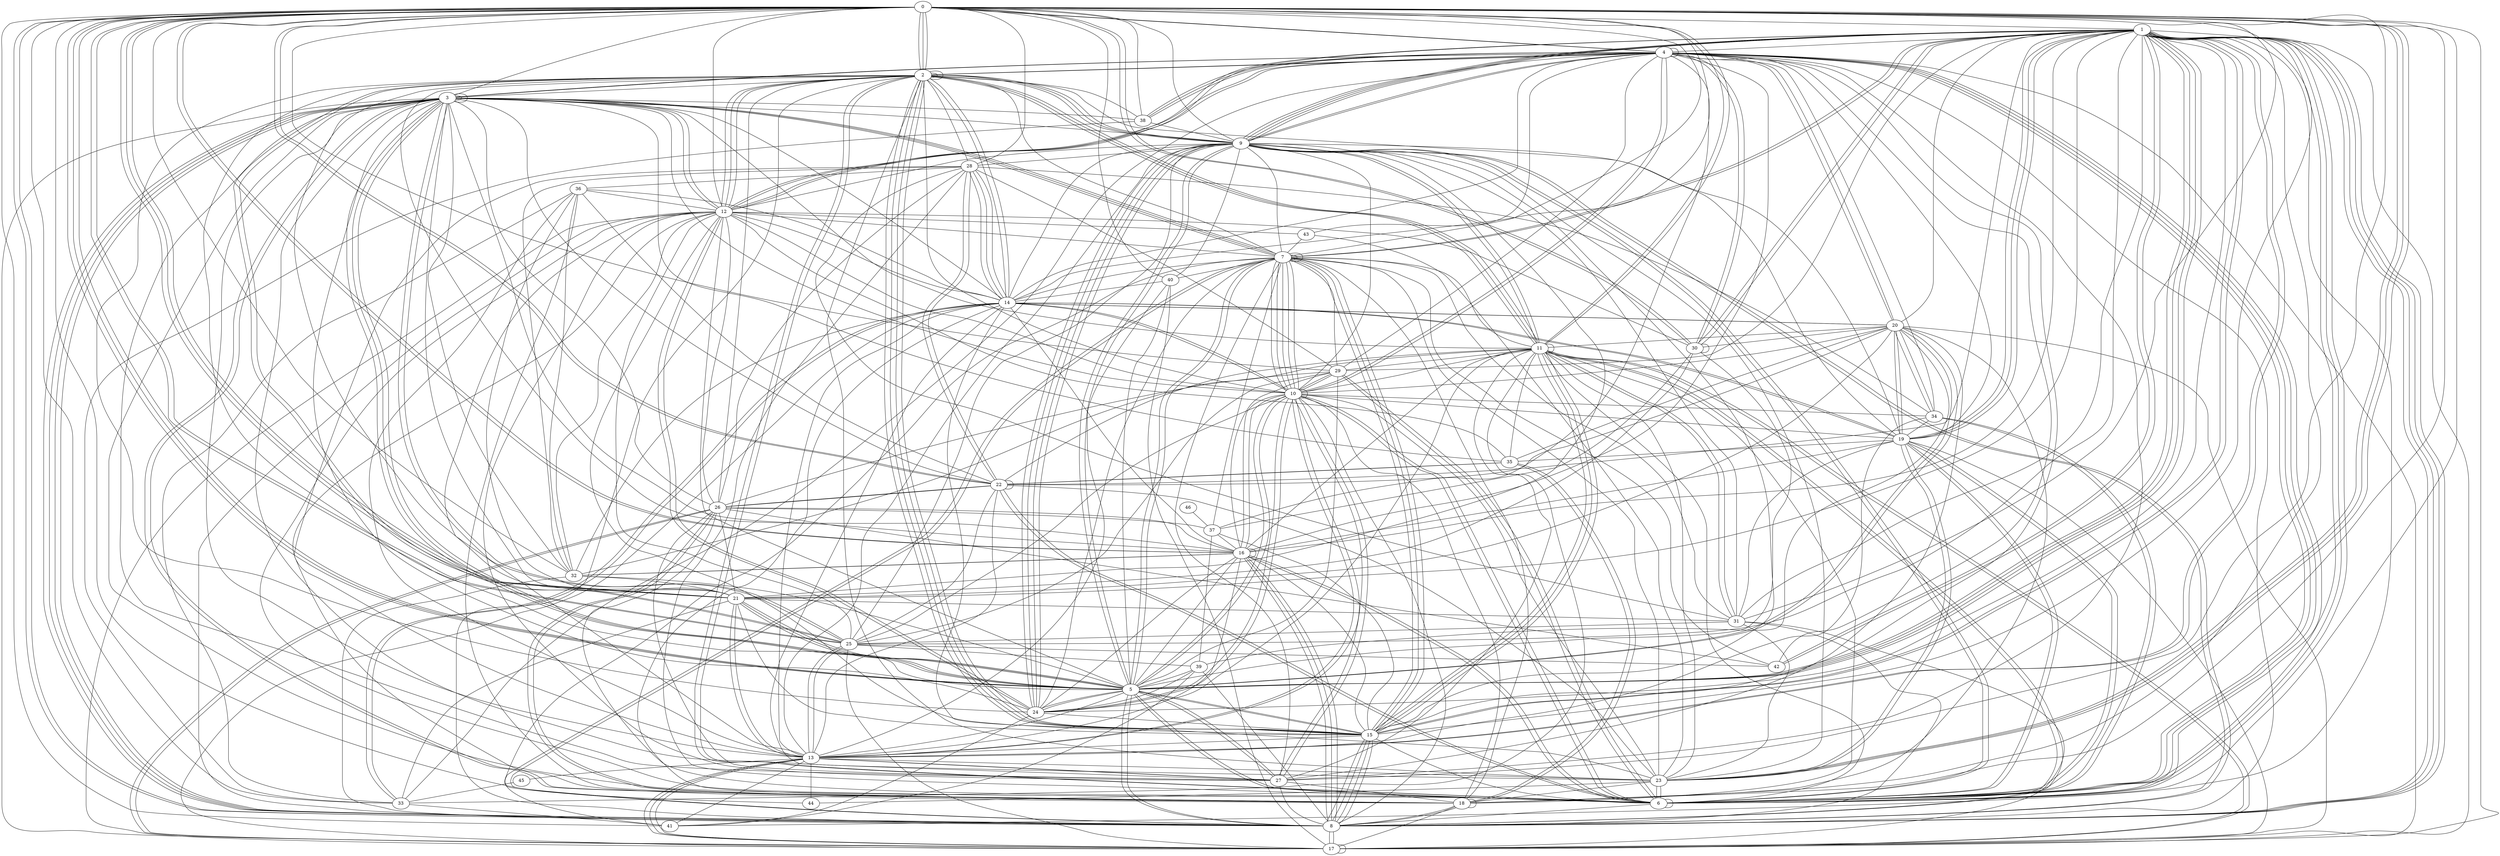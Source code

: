 graph G {
0;
1;
2;
3;
4;
5;
6;
7;
8;
9;
10;
11;
12;
13;
14;
15;
16;
17;
18;
19;
20;
21;
22;
23;
24;
25;
26;
27;
28;
29;
30;
31;
32;
33;
34;
35;
36;
37;
38;
39;
40;
41;
42;
43;
44;
45;
46;
13--10 ;
5--2 ;
11--15 ;
41--1 ;
7--14 ;
17--11 ;
22--26 ;
16--16 ;
7--1 ;
2--15 ;
13--10 ;
0--2 ;
18--3 ;
0--23 ;
15--2 ;
3--38 ;
9--5 ;
21--0 ;
23--18 ;
1--6 ;
30--1 ;
9--7 ;
13--34 ;
5--6 ;
3--24 ;
2--25 ;
16--6 ;
4--16 ;
12--7 ;
35--20 ;
8--32 ;
20--27 ;
6--4 ;
3--7 ;
0--2 ;
1--4 ;
2--2 ;
32--5 ;
31--11 ;
2--25 ;
12--5 ;
13--1 ;
0--16 ;
1--8 ;
42--1 ;
23--43 ;
7--5 ;
0--12 ;
6--29 ;
4--14 ;
2--10 ;
24--16 ;
1--5 ;
24--9 ;
17--26 ;
26--18 ;
4--2 ;
16--0 ;
26--37 ;
2--38 ;
13--16 ;
6--8 ;
23--44 ;
3--25 ;
27--18 ;
0--17 ;
3--4 ;
8--7 ;
32--0 ;
13--44 ;
1--16 ;
6--10 ;
3--3 ;
37--7 ;
15--13 ;
38--9 ;
19--6 ;
0--38 ;
3--8 ;
33--14 ;
26--2 ;
15--2 ;
16--19 ;
24--15 ;
17--13 ;
14--12 ;
31--7 ;
12--43 ;
17--18 ;
16--32 ;
25--3 ;
7--0 ;
4--6 ;
2--9 ;
2--11 ;
13--22 ;
1--9 ;
4--20 ;
39--20 ;
30--0 ;
11--8 ;
23--10 ;
26--28 ;
6--15 ;
5--20 ;
0--22 ;
10--3 ;
18--7 ;
24--7 ;
0--4 ;
2--24 ;
3--7 ;
10--10 ;
42--1 ;
9--10 ;
10--14 ;
8--31 ;
15--1 ;
14--2 ;
7--7 ;
27--13 ;
9--28 ;
9--4 ;
33--0 ;
11--16 ;
28--29 ;
46--37 ;
19--35 ;
15--11 ;
11--11 ;
14--16 ;
18--26 ;
0--27 ;
21--2 ;
13--27 ;
8--15 ;
5--3 ;
23--6 ;
20--22 ;
3--32 ;
0--5 ;
31--11 ;
13--14 ;
29--10 ;
28--32 ;
3--16 ;
10--18 ;
14--18 ;
13--45 ;
33--21 ;
12--13 ;
19--6 ;
6--26 ;
37--16 ;
9--11 ;
6--6 ;
12--4 ;
19--9 ;
15--4 ;
28--36 ;
7--15 ;
9--8 ;
0--2 ;
8--9 ;
1--9 ;
18--36 ;
3--13 ;
13--40 ;
27--5 ;
33--11 ;
35--11 ;
12--2 ;
17--26 ;
11--15 ;
8--5 ;
0--23 ;
6--11 ;
24--41 ;
38--4 ;
13--1 ;
9--6 ;
4--19 ;
31--17 ;
30--12 ;
4--42 ;
17--12 ;
8--18 ;
0--21 ;
25--22 ;
9--11 ;
8--17 ;
26--21 ;
6--2 ;
4--6 ;
1--29 ;
17--17 ;
22--28 ;
0--11 ;
9--21 ;
2--11 ;
15--12 ;
8--1 ;
4--12 ;
11--3 ;
28--6 ;
33--38 ;
10--12 ;
0--4 ;
3--35 ;
8--15 ;
23--7 ;
2--4 ;
0--9 ;
16--32 ;
27--11 ;
21--31 ;
1--9 ;
36--21 ;
21--20 ;
22--1 ;
28--2 ;
8--11 ;
4--37 ;
14--9 ;
27--12 ;
25--17 ;
39--41 ;
21--3 ;
18--8 ;
29--6 ;
0--1 ;
14--36 ;
26--29 ;
6--4 ;
8--1 ;
3--12 ;
11--17 ;
25--29 ;
27--8 ;
15--16 ;
1--19 ;
4--10 ;
15--7 ;
20--14 ;
7--10 ;
20--34 ;
1--20 ;
43--7 ;
9--3 ;
0--25 ;
41--7 ;
6--3 ;
12--24 ;
4--27 ;
12--6 ;
42--7 ;
30--4 ;
15--5 ;
4--33 ;
11--22 ;
16--8 ;
25--9 ;
32--12 ;
39--8 ;
39--5 ;
10--8 ;
28--22 ;
32--21 ;
22--36 ;
0--5 ;
5--24 ;
29--7 ;
30--21 ;
31--25 ;
22--6 ;
16--6 ;
6--5 ;
7--8 ;
4--38 ;
30--5 ;
3--0 ;
9--2 ;
4--43 ;
26--27 ;
36--12 ;
19--6 ;
24--9 ;
28--13 ;
3--23 ;
17--14 ;
3--7 ;
7--7 ;
2--7 ;
39--24 ;
7--10 ;
24--1 ;
27--3 ;
9--5 ;
26--12 ;
15--5 ;
26--22 ;
7--40 ;
32--14 ;
2--8 ;
30--30 ;
9--15 ;
9--6 ;
26--16 ;
3--22 ;
35--18 ;
1--15 ;
23--22 ;
25--12 ;
5--0 ;
10--19 ;
19--20 ;
0--44 ;
24--12 ;
27--10 ;
35--22 ;
25--13 ;
12--1 ;
25--39 ;
9--1 ;
25--1 ;
10--4 ;
16--29 ;
17--40 ;
14--28 ;
2--9 ;
19--17 ;
0--11 ;
0--22 ;
22--22 ;
23--2 ;
36--32 ;
7--1 ;
19--23 ;
8--17 ;
5--3 ;
6--23 ;
40--0 ;
24--10 ;
3--17 ;
25--13 ;
16--8 ;
8--3 ;
10--14 ;
11--29 ;
15--2 ;
9--23 ;
6--2 ;
1--5 ;
10--7 ;
38--4 ;
23--11 ;
45--33 ;
19--31 ;
1--19 ;
34--28 ;
17--13 ;
2--14 ;
2--12 ;
20--11 ;
18--3 ;
0--41 ;
31--28 ;
7--15 ;
9--24 ;
34--4 ;
19--2 ;
17--20 ;
11--7 ;
1--17 ;
6--22 ;
9--12 ;
10--25 ;
16--10 ;
11--24 ;
2--2 ;
23--0 ;
0--21 ;
3--12 ;
1--31 ;
34--19 ;
4--3 ;
6--19 ;
26--3 ;
21--1 ;
35--18 ;
12--1 ;
31--23 ;
34--20 ;
1--30 ;
7--5 ;
29--10 ;
15--21 ;
13--36 ;
24--10 ;
27--5 ;
24--5 ;
14--28 ;
5--21 ;
21--13 ;
40--14 ;
4--20 ;
19--20 ;
8--3 ;
34--6 ;
39--37 ;
0--29 ;
13--9 ;
31--0 ;
14--20 ;
32--11 ;
33--14 ;
2--3 ;
5--21 ;
13--21 ;
42--26 ;
35--22 ;
18--11 ;
6--1 ;
16--5 ;
35--12 ;
12--18 ;
14--19 ;
2--4 ;
12--2 ;
20--30 ;
25--0 ;
8--5 ;
14--0 ;
10--27 ;
21--5 ;
13--41 ;
9--24 ;
4--4 ;
28--14 ;
10--16 ;
5--3 ;
5--20 ;
8--4 ;
8--0 ;
3--3 ;
8--1 ;
3--14 ;
27--14 ;
29--4 ;
6--34 ;
0--18 ;
10--34 ;
5--13 ;
33--41 ;
37--15 ;
29--5 ;
5--40 ;
8--12 ;
31--9 ;
11--10 ;
36--33 ;
23--14 ;
23--19 ;
15--8 ;
14--19 ;
13--23 ;
40--9 ;
8--15 ;
0--15 ;
1--6 ;
30--0 ;
1--18 ;
10--20 ;
28--0 ;
17--4 ;
16--8 ;
10--5 ;
7--10 ;
5--1 ;
1--19 ;
30--37 ;
6--10 ;
18--18 ;
3--8 ;
30--4 ;
5--10 ;
25--42 ;
9--4 ;
1--5 ;
0--8 ;
20--18 ;
27--7 ;
2--16 ;
2--11 ;
6--0 ;
10--7 ;
13--17 ;
}
